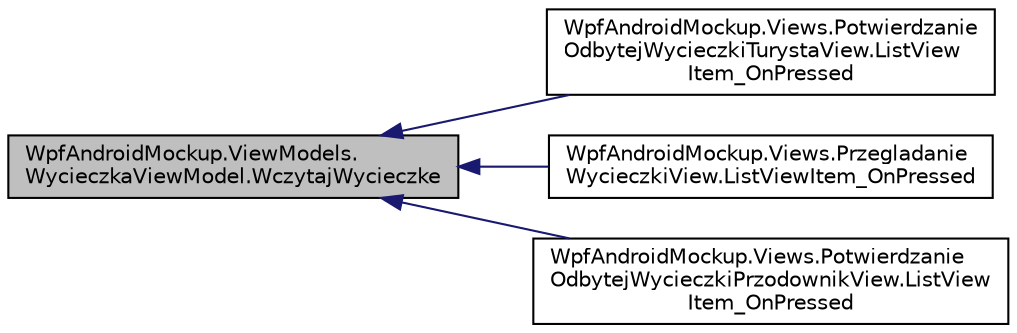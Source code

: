 digraph "WpfAndroidMockup.ViewModels.WycieczkaViewModel.WczytajWycieczke"
{
 // INTERACTIVE_SVG=YES
  edge [fontname="Helvetica",fontsize="10",labelfontname="Helvetica",labelfontsize="10"];
  node [fontname="Helvetica",fontsize="10",shape=record];
  rankdir="LR";
  Node57 [label="WpfAndroidMockup.ViewModels.\lWycieczkaViewModel.WczytajWycieczke",height=0.2,width=0.4,color="black", fillcolor="grey75", style="filled", fontcolor="black"];
  Node57 -> Node58 [dir="back",color="midnightblue",fontsize="10",style="solid",fontname="Helvetica"];
  Node58 [label="WpfAndroidMockup.Views.Potwierdzanie\lOdbytejWycieczkiTurystaView.ListView\lItem_OnPressed",height=0.2,width=0.4,color="black", fillcolor="white", style="filled",URL="$class_wpf_android_mockup_1_1_views_1_1_potwierdzanie_odbytej_wycieczki_turysta_view.html#af561016876a3871176c7cdd99a3fb2d7",tooltip="Logika wybrania elementu z listy "];
  Node57 -> Node59 [dir="back",color="midnightblue",fontsize="10",style="solid",fontname="Helvetica"];
  Node59 [label="WpfAndroidMockup.Views.Przegladanie\lWycieczkiView.ListViewItem_OnPressed",height=0.2,width=0.4,color="black", fillcolor="white", style="filled",URL="$class_wpf_android_mockup_1_1_views_1_1_przegladanie_wycieczki_view.html#ab12f43da6b0b5d0c119f6e0486f6bc7a",tooltip="Logika wyboru elementu z listy "];
  Node57 -> Node60 [dir="back",color="midnightblue",fontsize="10",style="solid",fontname="Helvetica"];
  Node60 [label="WpfAndroidMockup.Views.Potwierdzanie\lOdbytejWycieczkiPrzodownikView.ListView\lItem_OnPressed",height=0.2,width=0.4,color="black", fillcolor="white", style="filled",URL="$class_wpf_android_mockup_1_1_views_1_1_potwierdzanie_odbytej_wycieczki_przodownik_view.html#affe592d29222f08e497b1569d1571b5a",tooltip="Logika przycisku na element z listy "];
}
